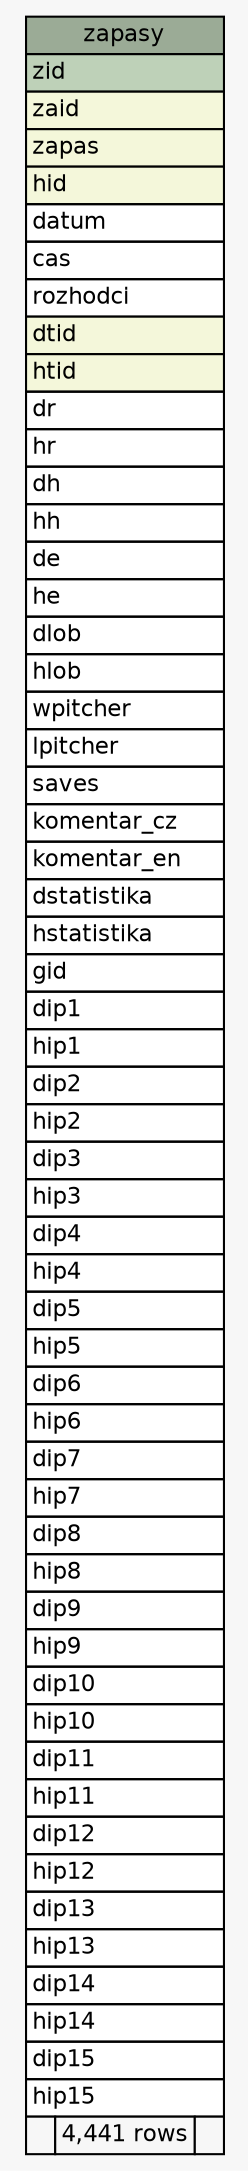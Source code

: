 // dot 2.38.0 on Mac OS X 10.9.4
// SchemaSpy rev 590
digraph "zapasy" {
  graph [
    rankdir="RL"
    bgcolor="#f7f7f7"
    nodesep="0.18"
    ranksep="0.46"
    fontname="Helvetica"
    fontsize="11"
  ];
  node [
    fontname="Helvetica"
    fontsize="11"
    shape="plaintext"
  ];
  edge [
    arrowsize="0.8"
  ];
  "zapasy" [
    label=<
    <TABLE BORDER="0" CELLBORDER="1" CELLSPACING="0" BGCOLOR="#ffffff">
      <TR><TD COLSPAN="3" BGCOLOR="#9bab96" ALIGN="CENTER">zapasy</TD></TR>
      <TR><TD PORT="zid" COLSPAN="3" BGCOLOR="#bed1b8" ALIGN="LEFT">zid</TD></TR>
      <TR><TD PORT="zaid" COLSPAN="3" BGCOLOR="#f4f7da" ALIGN="LEFT">zaid</TD></TR>
      <TR><TD PORT="zapas" COLSPAN="3" BGCOLOR="#f4f7da" ALIGN="LEFT">zapas</TD></TR>
      <TR><TD PORT="hid" COLSPAN="3" BGCOLOR="#f4f7da" ALIGN="LEFT">hid</TD></TR>
      <TR><TD PORT="datum" COLSPAN="3" ALIGN="LEFT">datum</TD></TR>
      <TR><TD PORT="cas" COLSPAN="3" ALIGN="LEFT">cas</TD></TR>
      <TR><TD PORT="rozhodci" COLSPAN="3" ALIGN="LEFT">rozhodci</TD></TR>
      <TR><TD PORT="dtid" COLSPAN="3" BGCOLOR="#f4f7da" ALIGN="LEFT">dtid</TD></TR>
      <TR><TD PORT="htid" COLSPAN="3" BGCOLOR="#f4f7da" ALIGN="LEFT">htid</TD></TR>
      <TR><TD PORT="dr" COLSPAN="3" ALIGN="LEFT">dr</TD></TR>
      <TR><TD PORT="hr" COLSPAN="3" ALIGN="LEFT">hr</TD></TR>
      <TR><TD PORT="dh" COLSPAN="3" ALIGN="LEFT">dh</TD></TR>
      <TR><TD PORT="hh" COLSPAN="3" ALIGN="LEFT">hh</TD></TR>
      <TR><TD PORT="de" COLSPAN="3" ALIGN="LEFT">de</TD></TR>
      <TR><TD PORT="he" COLSPAN="3" ALIGN="LEFT">he</TD></TR>
      <TR><TD PORT="dlob" COLSPAN="3" ALIGN="LEFT">dlob</TD></TR>
      <TR><TD PORT="hlob" COLSPAN="3" ALIGN="LEFT">hlob</TD></TR>
      <TR><TD PORT="wpitcher" COLSPAN="3" ALIGN="LEFT">wpitcher</TD></TR>
      <TR><TD PORT="lpitcher" COLSPAN="3" ALIGN="LEFT">lpitcher</TD></TR>
      <TR><TD PORT="saves" COLSPAN="3" ALIGN="LEFT">saves</TD></TR>
      <TR><TD PORT="komentar_cz" COLSPAN="3" ALIGN="LEFT">komentar_cz</TD></TR>
      <TR><TD PORT="komentar_en" COLSPAN="3" ALIGN="LEFT">komentar_en</TD></TR>
      <TR><TD PORT="dstatistika" COLSPAN="3" ALIGN="LEFT">dstatistika</TD></TR>
      <TR><TD PORT="hstatistika" COLSPAN="3" ALIGN="LEFT">hstatistika</TD></TR>
      <TR><TD PORT="gid" COLSPAN="3" ALIGN="LEFT">gid</TD></TR>
      <TR><TD PORT="dip1" COLSPAN="3" ALIGN="LEFT">dip1</TD></TR>
      <TR><TD PORT="hip1" COLSPAN="3" ALIGN="LEFT">hip1</TD></TR>
      <TR><TD PORT="dip2" COLSPAN="3" ALIGN="LEFT">dip2</TD></TR>
      <TR><TD PORT="hip2" COLSPAN="3" ALIGN="LEFT">hip2</TD></TR>
      <TR><TD PORT="dip3" COLSPAN="3" ALIGN="LEFT">dip3</TD></TR>
      <TR><TD PORT="hip3" COLSPAN="3" ALIGN="LEFT">hip3</TD></TR>
      <TR><TD PORT="dip4" COLSPAN="3" ALIGN="LEFT">dip4</TD></TR>
      <TR><TD PORT="hip4" COLSPAN="3" ALIGN="LEFT">hip4</TD></TR>
      <TR><TD PORT="dip5" COLSPAN="3" ALIGN="LEFT">dip5</TD></TR>
      <TR><TD PORT="hip5" COLSPAN="3" ALIGN="LEFT">hip5</TD></TR>
      <TR><TD PORT="dip6" COLSPAN="3" ALIGN="LEFT">dip6</TD></TR>
      <TR><TD PORT="hip6" COLSPAN="3" ALIGN="LEFT">hip6</TD></TR>
      <TR><TD PORT="dip7" COLSPAN="3" ALIGN="LEFT">dip7</TD></TR>
      <TR><TD PORT="hip7" COLSPAN="3" ALIGN="LEFT">hip7</TD></TR>
      <TR><TD PORT="dip8" COLSPAN="3" ALIGN="LEFT">dip8</TD></TR>
      <TR><TD PORT="hip8" COLSPAN="3" ALIGN="LEFT">hip8</TD></TR>
      <TR><TD PORT="dip9" COLSPAN="3" ALIGN="LEFT">dip9</TD></TR>
      <TR><TD PORT="hip9" COLSPAN="3" ALIGN="LEFT">hip9</TD></TR>
      <TR><TD PORT="dip10" COLSPAN="3" ALIGN="LEFT">dip10</TD></TR>
      <TR><TD PORT="hip10" COLSPAN="3" ALIGN="LEFT">hip10</TD></TR>
      <TR><TD PORT="dip11" COLSPAN="3" ALIGN="LEFT">dip11</TD></TR>
      <TR><TD PORT="hip11" COLSPAN="3" ALIGN="LEFT">hip11</TD></TR>
      <TR><TD PORT="dip12" COLSPAN="3" ALIGN="LEFT">dip12</TD></TR>
      <TR><TD PORT="hip12" COLSPAN="3" ALIGN="LEFT">hip12</TD></TR>
      <TR><TD PORT="dip13" COLSPAN="3" ALIGN="LEFT">dip13</TD></TR>
      <TR><TD PORT="hip13" COLSPAN="3" ALIGN="LEFT">hip13</TD></TR>
      <TR><TD PORT="dip14" COLSPAN="3" ALIGN="LEFT">dip14</TD></TR>
      <TR><TD PORT="hip14" COLSPAN="3" ALIGN="LEFT">hip14</TD></TR>
      <TR><TD PORT="dip15" COLSPAN="3" ALIGN="LEFT">dip15</TD></TR>
      <TR><TD PORT="hip15" COLSPAN="3" ALIGN="LEFT">hip15</TD></TR>
      <TR><TD ALIGN="LEFT" BGCOLOR="#f7f7f7">  </TD><TD ALIGN="RIGHT" BGCOLOR="#f7f7f7">4,441 rows</TD><TD ALIGN="RIGHT" BGCOLOR="#f7f7f7">  </TD></TR>
    </TABLE>>
    URL="tables/zapasy.html"
    tooltip="zapasy"
  ];
}
